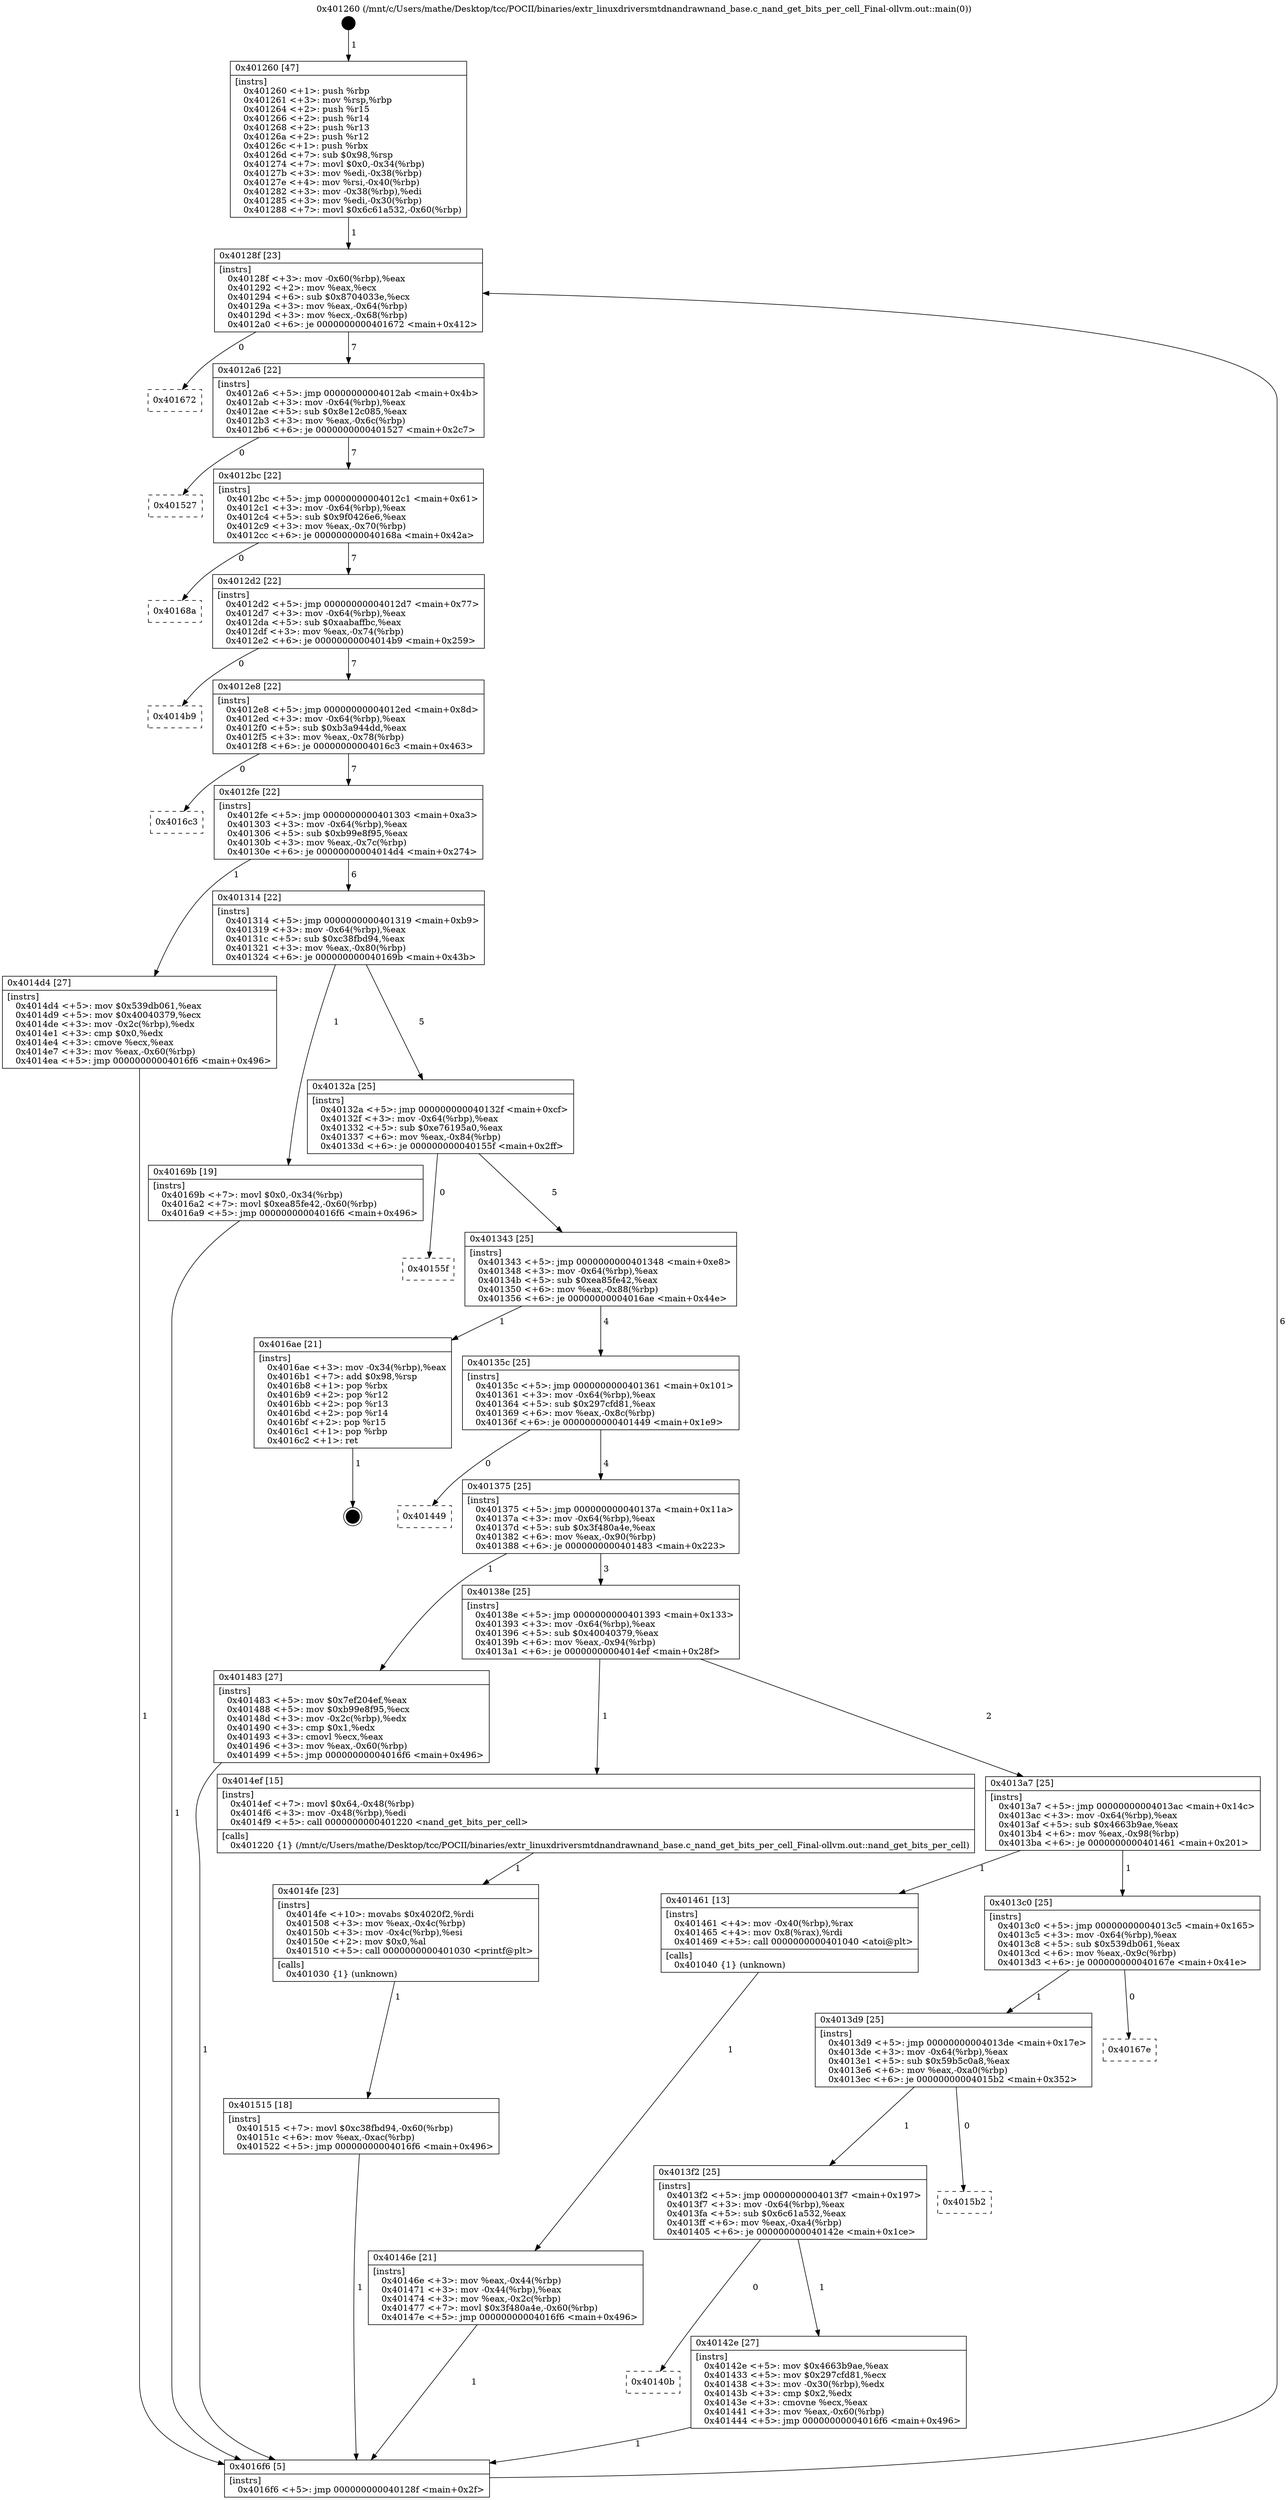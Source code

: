 digraph "0x401260" {
  label = "0x401260 (/mnt/c/Users/mathe/Desktop/tcc/POCII/binaries/extr_linuxdriversmtdnandrawnand_base.c_nand_get_bits_per_cell_Final-ollvm.out::main(0))"
  labelloc = "t"
  node[shape=record]

  Entry [label="",width=0.3,height=0.3,shape=circle,fillcolor=black,style=filled]
  "0x40128f" [label="{
     0x40128f [23]\l
     | [instrs]\l
     &nbsp;&nbsp;0x40128f \<+3\>: mov -0x60(%rbp),%eax\l
     &nbsp;&nbsp;0x401292 \<+2\>: mov %eax,%ecx\l
     &nbsp;&nbsp;0x401294 \<+6\>: sub $0x8704033e,%ecx\l
     &nbsp;&nbsp;0x40129a \<+3\>: mov %eax,-0x64(%rbp)\l
     &nbsp;&nbsp;0x40129d \<+3\>: mov %ecx,-0x68(%rbp)\l
     &nbsp;&nbsp;0x4012a0 \<+6\>: je 0000000000401672 \<main+0x412\>\l
  }"]
  "0x401672" [label="{
     0x401672\l
  }", style=dashed]
  "0x4012a6" [label="{
     0x4012a6 [22]\l
     | [instrs]\l
     &nbsp;&nbsp;0x4012a6 \<+5\>: jmp 00000000004012ab \<main+0x4b\>\l
     &nbsp;&nbsp;0x4012ab \<+3\>: mov -0x64(%rbp),%eax\l
     &nbsp;&nbsp;0x4012ae \<+5\>: sub $0x8e12c085,%eax\l
     &nbsp;&nbsp;0x4012b3 \<+3\>: mov %eax,-0x6c(%rbp)\l
     &nbsp;&nbsp;0x4012b6 \<+6\>: je 0000000000401527 \<main+0x2c7\>\l
  }"]
  Exit [label="",width=0.3,height=0.3,shape=circle,fillcolor=black,style=filled,peripheries=2]
  "0x401527" [label="{
     0x401527\l
  }", style=dashed]
  "0x4012bc" [label="{
     0x4012bc [22]\l
     | [instrs]\l
     &nbsp;&nbsp;0x4012bc \<+5\>: jmp 00000000004012c1 \<main+0x61\>\l
     &nbsp;&nbsp;0x4012c1 \<+3\>: mov -0x64(%rbp),%eax\l
     &nbsp;&nbsp;0x4012c4 \<+5\>: sub $0x9f0426e6,%eax\l
     &nbsp;&nbsp;0x4012c9 \<+3\>: mov %eax,-0x70(%rbp)\l
     &nbsp;&nbsp;0x4012cc \<+6\>: je 000000000040168a \<main+0x42a\>\l
  }"]
  "0x401515" [label="{
     0x401515 [18]\l
     | [instrs]\l
     &nbsp;&nbsp;0x401515 \<+7\>: movl $0xc38fbd94,-0x60(%rbp)\l
     &nbsp;&nbsp;0x40151c \<+6\>: mov %eax,-0xac(%rbp)\l
     &nbsp;&nbsp;0x401522 \<+5\>: jmp 00000000004016f6 \<main+0x496\>\l
  }"]
  "0x40168a" [label="{
     0x40168a\l
  }", style=dashed]
  "0x4012d2" [label="{
     0x4012d2 [22]\l
     | [instrs]\l
     &nbsp;&nbsp;0x4012d2 \<+5\>: jmp 00000000004012d7 \<main+0x77\>\l
     &nbsp;&nbsp;0x4012d7 \<+3\>: mov -0x64(%rbp),%eax\l
     &nbsp;&nbsp;0x4012da \<+5\>: sub $0xaabaffbc,%eax\l
     &nbsp;&nbsp;0x4012df \<+3\>: mov %eax,-0x74(%rbp)\l
     &nbsp;&nbsp;0x4012e2 \<+6\>: je 00000000004014b9 \<main+0x259\>\l
  }"]
  "0x4014fe" [label="{
     0x4014fe [23]\l
     | [instrs]\l
     &nbsp;&nbsp;0x4014fe \<+10\>: movabs $0x4020f2,%rdi\l
     &nbsp;&nbsp;0x401508 \<+3\>: mov %eax,-0x4c(%rbp)\l
     &nbsp;&nbsp;0x40150b \<+3\>: mov -0x4c(%rbp),%esi\l
     &nbsp;&nbsp;0x40150e \<+2\>: mov $0x0,%al\l
     &nbsp;&nbsp;0x401510 \<+5\>: call 0000000000401030 \<printf@plt\>\l
     | [calls]\l
     &nbsp;&nbsp;0x401030 \{1\} (unknown)\l
  }"]
  "0x4014b9" [label="{
     0x4014b9\l
  }", style=dashed]
  "0x4012e8" [label="{
     0x4012e8 [22]\l
     | [instrs]\l
     &nbsp;&nbsp;0x4012e8 \<+5\>: jmp 00000000004012ed \<main+0x8d\>\l
     &nbsp;&nbsp;0x4012ed \<+3\>: mov -0x64(%rbp),%eax\l
     &nbsp;&nbsp;0x4012f0 \<+5\>: sub $0xb3a944dd,%eax\l
     &nbsp;&nbsp;0x4012f5 \<+3\>: mov %eax,-0x78(%rbp)\l
     &nbsp;&nbsp;0x4012f8 \<+6\>: je 00000000004016c3 \<main+0x463\>\l
  }"]
  "0x40146e" [label="{
     0x40146e [21]\l
     | [instrs]\l
     &nbsp;&nbsp;0x40146e \<+3\>: mov %eax,-0x44(%rbp)\l
     &nbsp;&nbsp;0x401471 \<+3\>: mov -0x44(%rbp),%eax\l
     &nbsp;&nbsp;0x401474 \<+3\>: mov %eax,-0x2c(%rbp)\l
     &nbsp;&nbsp;0x401477 \<+7\>: movl $0x3f480a4e,-0x60(%rbp)\l
     &nbsp;&nbsp;0x40147e \<+5\>: jmp 00000000004016f6 \<main+0x496\>\l
  }"]
  "0x4016c3" [label="{
     0x4016c3\l
  }", style=dashed]
  "0x4012fe" [label="{
     0x4012fe [22]\l
     | [instrs]\l
     &nbsp;&nbsp;0x4012fe \<+5\>: jmp 0000000000401303 \<main+0xa3\>\l
     &nbsp;&nbsp;0x401303 \<+3\>: mov -0x64(%rbp),%eax\l
     &nbsp;&nbsp;0x401306 \<+5\>: sub $0xb99e8f95,%eax\l
     &nbsp;&nbsp;0x40130b \<+3\>: mov %eax,-0x7c(%rbp)\l
     &nbsp;&nbsp;0x40130e \<+6\>: je 00000000004014d4 \<main+0x274\>\l
  }"]
  "0x401260" [label="{
     0x401260 [47]\l
     | [instrs]\l
     &nbsp;&nbsp;0x401260 \<+1\>: push %rbp\l
     &nbsp;&nbsp;0x401261 \<+3\>: mov %rsp,%rbp\l
     &nbsp;&nbsp;0x401264 \<+2\>: push %r15\l
     &nbsp;&nbsp;0x401266 \<+2\>: push %r14\l
     &nbsp;&nbsp;0x401268 \<+2\>: push %r13\l
     &nbsp;&nbsp;0x40126a \<+2\>: push %r12\l
     &nbsp;&nbsp;0x40126c \<+1\>: push %rbx\l
     &nbsp;&nbsp;0x40126d \<+7\>: sub $0x98,%rsp\l
     &nbsp;&nbsp;0x401274 \<+7\>: movl $0x0,-0x34(%rbp)\l
     &nbsp;&nbsp;0x40127b \<+3\>: mov %edi,-0x38(%rbp)\l
     &nbsp;&nbsp;0x40127e \<+4\>: mov %rsi,-0x40(%rbp)\l
     &nbsp;&nbsp;0x401282 \<+3\>: mov -0x38(%rbp),%edi\l
     &nbsp;&nbsp;0x401285 \<+3\>: mov %edi,-0x30(%rbp)\l
     &nbsp;&nbsp;0x401288 \<+7\>: movl $0x6c61a532,-0x60(%rbp)\l
  }"]
  "0x4014d4" [label="{
     0x4014d4 [27]\l
     | [instrs]\l
     &nbsp;&nbsp;0x4014d4 \<+5\>: mov $0x539db061,%eax\l
     &nbsp;&nbsp;0x4014d9 \<+5\>: mov $0x40040379,%ecx\l
     &nbsp;&nbsp;0x4014de \<+3\>: mov -0x2c(%rbp),%edx\l
     &nbsp;&nbsp;0x4014e1 \<+3\>: cmp $0x0,%edx\l
     &nbsp;&nbsp;0x4014e4 \<+3\>: cmove %ecx,%eax\l
     &nbsp;&nbsp;0x4014e7 \<+3\>: mov %eax,-0x60(%rbp)\l
     &nbsp;&nbsp;0x4014ea \<+5\>: jmp 00000000004016f6 \<main+0x496\>\l
  }"]
  "0x401314" [label="{
     0x401314 [22]\l
     | [instrs]\l
     &nbsp;&nbsp;0x401314 \<+5\>: jmp 0000000000401319 \<main+0xb9\>\l
     &nbsp;&nbsp;0x401319 \<+3\>: mov -0x64(%rbp),%eax\l
     &nbsp;&nbsp;0x40131c \<+5\>: sub $0xc38fbd94,%eax\l
     &nbsp;&nbsp;0x401321 \<+3\>: mov %eax,-0x80(%rbp)\l
     &nbsp;&nbsp;0x401324 \<+6\>: je 000000000040169b \<main+0x43b\>\l
  }"]
  "0x4016f6" [label="{
     0x4016f6 [5]\l
     | [instrs]\l
     &nbsp;&nbsp;0x4016f6 \<+5\>: jmp 000000000040128f \<main+0x2f\>\l
  }"]
  "0x40169b" [label="{
     0x40169b [19]\l
     | [instrs]\l
     &nbsp;&nbsp;0x40169b \<+7\>: movl $0x0,-0x34(%rbp)\l
     &nbsp;&nbsp;0x4016a2 \<+7\>: movl $0xea85fe42,-0x60(%rbp)\l
     &nbsp;&nbsp;0x4016a9 \<+5\>: jmp 00000000004016f6 \<main+0x496\>\l
  }"]
  "0x40132a" [label="{
     0x40132a [25]\l
     | [instrs]\l
     &nbsp;&nbsp;0x40132a \<+5\>: jmp 000000000040132f \<main+0xcf\>\l
     &nbsp;&nbsp;0x40132f \<+3\>: mov -0x64(%rbp),%eax\l
     &nbsp;&nbsp;0x401332 \<+5\>: sub $0xe76195a0,%eax\l
     &nbsp;&nbsp;0x401337 \<+6\>: mov %eax,-0x84(%rbp)\l
     &nbsp;&nbsp;0x40133d \<+6\>: je 000000000040155f \<main+0x2ff\>\l
  }"]
  "0x40140b" [label="{
     0x40140b\l
  }", style=dashed]
  "0x40155f" [label="{
     0x40155f\l
  }", style=dashed]
  "0x401343" [label="{
     0x401343 [25]\l
     | [instrs]\l
     &nbsp;&nbsp;0x401343 \<+5\>: jmp 0000000000401348 \<main+0xe8\>\l
     &nbsp;&nbsp;0x401348 \<+3\>: mov -0x64(%rbp),%eax\l
     &nbsp;&nbsp;0x40134b \<+5\>: sub $0xea85fe42,%eax\l
     &nbsp;&nbsp;0x401350 \<+6\>: mov %eax,-0x88(%rbp)\l
     &nbsp;&nbsp;0x401356 \<+6\>: je 00000000004016ae \<main+0x44e\>\l
  }"]
  "0x40142e" [label="{
     0x40142e [27]\l
     | [instrs]\l
     &nbsp;&nbsp;0x40142e \<+5\>: mov $0x4663b9ae,%eax\l
     &nbsp;&nbsp;0x401433 \<+5\>: mov $0x297cfd81,%ecx\l
     &nbsp;&nbsp;0x401438 \<+3\>: mov -0x30(%rbp),%edx\l
     &nbsp;&nbsp;0x40143b \<+3\>: cmp $0x2,%edx\l
     &nbsp;&nbsp;0x40143e \<+3\>: cmovne %ecx,%eax\l
     &nbsp;&nbsp;0x401441 \<+3\>: mov %eax,-0x60(%rbp)\l
     &nbsp;&nbsp;0x401444 \<+5\>: jmp 00000000004016f6 \<main+0x496\>\l
  }"]
  "0x4016ae" [label="{
     0x4016ae [21]\l
     | [instrs]\l
     &nbsp;&nbsp;0x4016ae \<+3\>: mov -0x34(%rbp),%eax\l
     &nbsp;&nbsp;0x4016b1 \<+7\>: add $0x98,%rsp\l
     &nbsp;&nbsp;0x4016b8 \<+1\>: pop %rbx\l
     &nbsp;&nbsp;0x4016b9 \<+2\>: pop %r12\l
     &nbsp;&nbsp;0x4016bb \<+2\>: pop %r13\l
     &nbsp;&nbsp;0x4016bd \<+2\>: pop %r14\l
     &nbsp;&nbsp;0x4016bf \<+2\>: pop %r15\l
     &nbsp;&nbsp;0x4016c1 \<+1\>: pop %rbp\l
     &nbsp;&nbsp;0x4016c2 \<+1\>: ret\l
  }"]
  "0x40135c" [label="{
     0x40135c [25]\l
     | [instrs]\l
     &nbsp;&nbsp;0x40135c \<+5\>: jmp 0000000000401361 \<main+0x101\>\l
     &nbsp;&nbsp;0x401361 \<+3\>: mov -0x64(%rbp),%eax\l
     &nbsp;&nbsp;0x401364 \<+5\>: sub $0x297cfd81,%eax\l
     &nbsp;&nbsp;0x401369 \<+6\>: mov %eax,-0x8c(%rbp)\l
     &nbsp;&nbsp;0x40136f \<+6\>: je 0000000000401449 \<main+0x1e9\>\l
  }"]
  "0x4013f2" [label="{
     0x4013f2 [25]\l
     | [instrs]\l
     &nbsp;&nbsp;0x4013f2 \<+5\>: jmp 00000000004013f7 \<main+0x197\>\l
     &nbsp;&nbsp;0x4013f7 \<+3\>: mov -0x64(%rbp),%eax\l
     &nbsp;&nbsp;0x4013fa \<+5\>: sub $0x6c61a532,%eax\l
     &nbsp;&nbsp;0x4013ff \<+6\>: mov %eax,-0xa4(%rbp)\l
     &nbsp;&nbsp;0x401405 \<+6\>: je 000000000040142e \<main+0x1ce\>\l
  }"]
  "0x401449" [label="{
     0x401449\l
  }", style=dashed]
  "0x401375" [label="{
     0x401375 [25]\l
     | [instrs]\l
     &nbsp;&nbsp;0x401375 \<+5\>: jmp 000000000040137a \<main+0x11a\>\l
     &nbsp;&nbsp;0x40137a \<+3\>: mov -0x64(%rbp),%eax\l
     &nbsp;&nbsp;0x40137d \<+5\>: sub $0x3f480a4e,%eax\l
     &nbsp;&nbsp;0x401382 \<+6\>: mov %eax,-0x90(%rbp)\l
     &nbsp;&nbsp;0x401388 \<+6\>: je 0000000000401483 \<main+0x223\>\l
  }"]
  "0x4015b2" [label="{
     0x4015b2\l
  }", style=dashed]
  "0x401483" [label="{
     0x401483 [27]\l
     | [instrs]\l
     &nbsp;&nbsp;0x401483 \<+5\>: mov $0x7ef204ef,%eax\l
     &nbsp;&nbsp;0x401488 \<+5\>: mov $0xb99e8f95,%ecx\l
     &nbsp;&nbsp;0x40148d \<+3\>: mov -0x2c(%rbp),%edx\l
     &nbsp;&nbsp;0x401490 \<+3\>: cmp $0x1,%edx\l
     &nbsp;&nbsp;0x401493 \<+3\>: cmovl %ecx,%eax\l
     &nbsp;&nbsp;0x401496 \<+3\>: mov %eax,-0x60(%rbp)\l
     &nbsp;&nbsp;0x401499 \<+5\>: jmp 00000000004016f6 \<main+0x496\>\l
  }"]
  "0x40138e" [label="{
     0x40138e [25]\l
     | [instrs]\l
     &nbsp;&nbsp;0x40138e \<+5\>: jmp 0000000000401393 \<main+0x133\>\l
     &nbsp;&nbsp;0x401393 \<+3\>: mov -0x64(%rbp),%eax\l
     &nbsp;&nbsp;0x401396 \<+5\>: sub $0x40040379,%eax\l
     &nbsp;&nbsp;0x40139b \<+6\>: mov %eax,-0x94(%rbp)\l
     &nbsp;&nbsp;0x4013a1 \<+6\>: je 00000000004014ef \<main+0x28f\>\l
  }"]
  "0x4013d9" [label="{
     0x4013d9 [25]\l
     | [instrs]\l
     &nbsp;&nbsp;0x4013d9 \<+5\>: jmp 00000000004013de \<main+0x17e\>\l
     &nbsp;&nbsp;0x4013de \<+3\>: mov -0x64(%rbp),%eax\l
     &nbsp;&nbsp;0x4013e1 \<+5\>: sub $0x59b5c0a8,%eax\l
     &nbsp;&nbsp;0x4013e6 \<+6\>: mov %eax,-0xa0(%rbp)\l
     &nbsp;&nbsp;0x4013ec \<+6\>: je 00000000004015b2 \<main+0x352\>\l
  }"]
  "0x4014ef" [label="{
     0x4014ef [15]\l
     | [instrs]\l
     &nbsp;&nbsp;0x4014ef \<+7\>: movl $0x64,-0x48(%rbp)\l
     &nbsp;&nbsp;0x4014f6 \<+3\>: mov -0x48(%rbp),%edi\l
     &nbsp;&nbsp;0x4014f9 \<+5\>: call 0000000000401220 \<nand_get_bits_per_cell\>\l
     | [calls]\l
     &nbsp;&nbsp;0x401220 \{1\} (/mnt/c/Users/mathe/Desktop/tcc/POCII/binaries/extr_linuxdriversmtdnandrawnand_base.c_nand_get_bits_per_cell_Final-ollvm.out::nand_get_bits_per_cell)\l
  }"]
  "0x4013a7" [label="{
     0x4013a7 [25]\l
     | [instrs]\l
     &nbsp;&nbsp;0x4013a7 \<+5\>: jmp 00000000004013ac \<main+0x14c\>\l
     &nbsp;&nbsp;0x4013ac \<+3\>: mov -0x64(%rbp),%eax\l
     &nbsp;&nbsp;0x4013af \<+5\>: sub $0x4663b9ae,%eax\l
     &nbsp;&nbsp;0x4013b4 \<+6\>: mov %eax,-0x98(%rbp)\l
     &nbsp;&nbsp;0x4013ba \<+6\>: je 0000000000401461 \<main+0x201\>\l
  }"]
  "0x40167e" [label="{
     0x40167e\l
  }", style=dashed]
  "0x401461" [label="{
     0x401461 [13]\l
     | [instrs]\l
     &nbsp;&nbsp;0x401461 \<+4\>: mov -0x40(%rbp),%rax\l
     &nbsp;&nbsp;0x401465 \<+4\>: mov 0x8(%rax),%rdi\l
     &nbsp;&nbsp;0x401469 \<+5\>: call 0000000000401040 \<atoi@plt\>\l
     | [calls]\l
     &nbsp;&nbsp;0x401040 \{1\} (unknown)\l
  }"]
  "0x4013c0" [label="{
     0x4013c0 [25]\l
     | [instrs]\l
     &nbsp;&nbsp;0x4013c0 \<+5\>: jmp 00000000004013c5 \<main+0x165\>\l
     &nbsp;&nbsp;0x4013c5 \<+3\>: mov -0x64(%rbp),%eax\l
     &nbsp;&nbsp;0x4013c8 \<+5\>: sub $0x539db061,%eax\l
     &nbsp;&nbsp;0x4013cd \<+6\>: mov %eax,-0x9c(%rbp)\l
     &nbsp;&nbsp;0x4013d3 \<+6\>: je 000000000040167e \<main+0x41e\>\l
  }"]
  Entry -> "0x401260" [label=" 1"]
  "0x40128f" -> "0x401672" [label=" 0"]
  "0x40128f" -> "0x4012a6" [label=" 7"]
  "0x4016ae" -> Exit [label=" 1"]
  "0x4012a6" -> "0x401527" [label=" 0"]
  "0x4012a6" -> "0x4012bc" [label=" 7"]
  "0x40169b" -> "0x4016f6" [label=" 1"]
  "0x4012bc" -> "0x40168a" [label=" 0"]
  "0x4012bc" -> "0x4012d2" [label=" 7"]
  "0x401515" -> "0x4016f6" [label=" 1"]
  "0x4012d2" -> "0x4014b9" [label=" 0"]
  "0x4012d2" -> "0x4012e8" [label=" 7"]
  "0x4014fe" -> "0x401515" [label=" 1"]
  "0x4012e8" -> "0x4016c3" [label=" 0"]
  "0x4012e8" -> "0x4012fe" [label=" 7"]
  "0x4014ef" -> "0x4014fe" [label=" 1"]
  "0x4012fe" -> "0x4014d4" [label=" 1"]
  "0x4012fe" -> "0x401314" [label=" 6"]
  "0x4014d4" -> "0x4016f6" [label=" 1"]
  "0x401314" -> "0x40169b" [label=" 1"]
  "0x401314" -> "0x40132a" [label=" 5"]
  "0x401483" -> "0x4016f6" [label=" 1"]
  "0x40132a" -> "0x40155f" [label=" 0"]
  "0x40132a" -> "0x401343" [label=" 5"]
  "0x40146e" -> "0x4016f6" [label=" 1"]
  "0x401343" -> "0x4016ae" [label=" 1"]
  "0x401343" -> "0x40135c" [label=" 4"]
  "0x401461" -> "0x40146e" [label=" 1"]
  "0x40135c" -> "0x401449" [label=" 0"]
  "0x40135c" -> "0x401375" [label=" 4"]
  "0x401260" -> "0x40128f" [label=" 1"]
  "0x401375" -> "0x401483" [label=" 1"]
  "0x401375" -> "0x40138e" [label=" 3"]
  "0x40142e" -> "0x4016f6" [label=" 1"]
  "0x40138e" -> "0x4014ef" [label=" 1"]
  "0x40138e" -> "0x4013a7" [label=" 2"]
  "0x4013f2" -> "0x40142e" [label=" 1"]
  "0x4013a7" -> "0x401461" [label=" 1"]
  "0x4013a7" -> "0x4013c0" [label=" 1"]
  "0x4016f6" -> "0x40128f" [label=" 6"]
  "0x4013c0" -> "0x40167e" [label=" 0"]
  "0x4013c0" -> "0x4013d9" [label=" 1"]
  "0x4013f2" -> "0x40140b" [label=" 0"]
  "0x4013d9" -> "0x4015b2" [label=" 0"]
  "0x4013d9" -> "0x4013f2" [label=" 1"]
}
